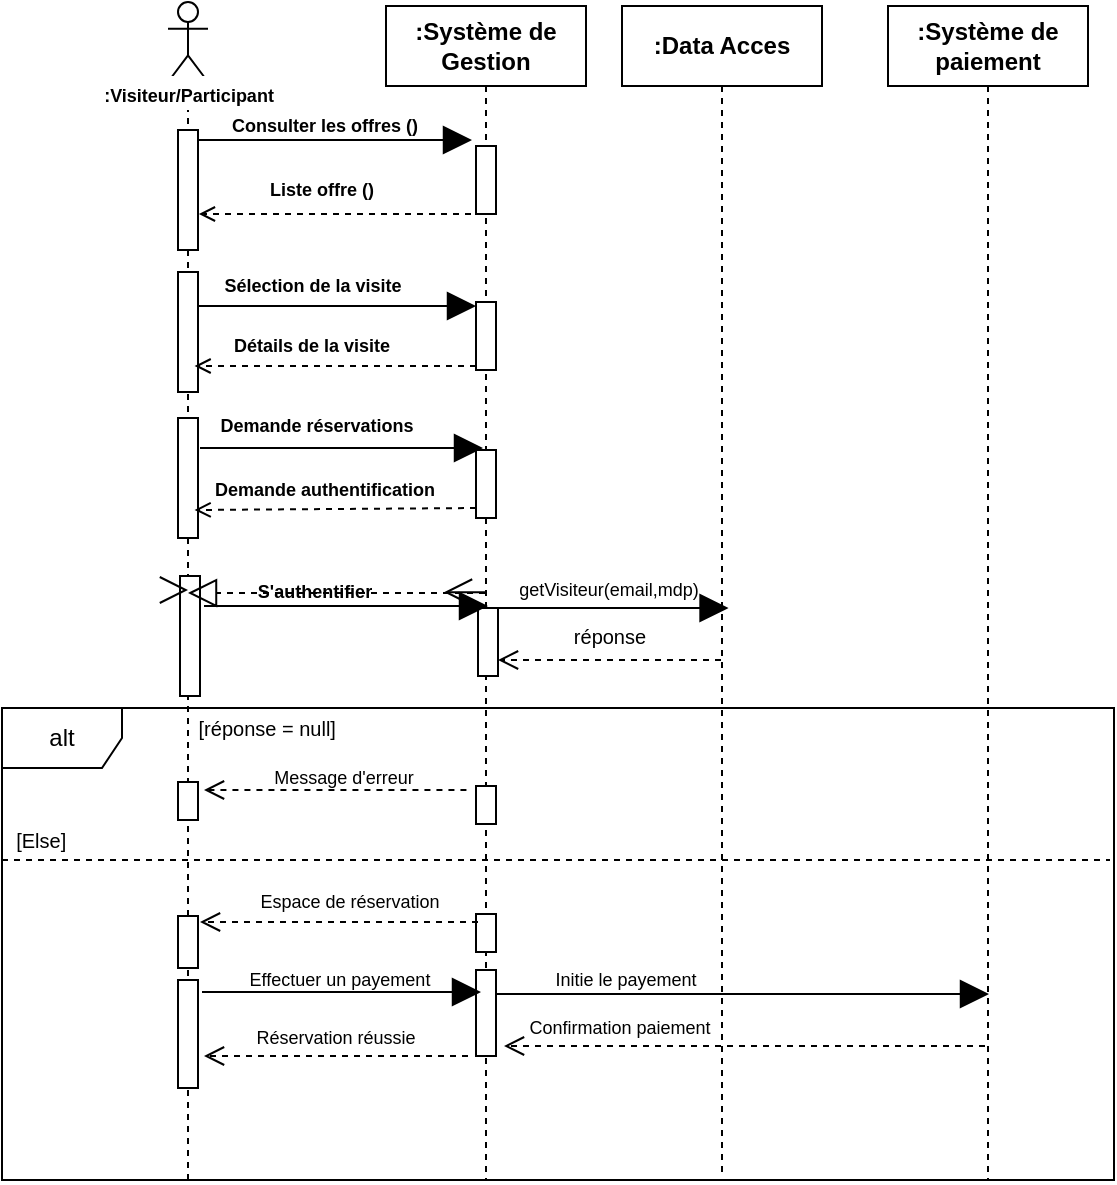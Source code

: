 <mxfile version="26.2.12">
  <diagram name="Page-1" id="2YBvvXClWsGukQMizWep">
    <mxGraphModel dx="864" dy="554" grid="0" gridSize="10" guides="1" tooltips="1" connect="1" arrows="1" fold="1" page="1" pageScale="1" pageWidth="850" pageHeight="1100" background="light-dark(#FFFFFF,#FFFFFF)" math="0" shadow="0">
      <root>
        <mxCell id="0" />
        <mxCell id="1" parent="0" />
        <mxCell id="-ynEkc6PMeDTSdzCZtb5-13" value="alt" style="shape=umlFrame;whiteSpace=wrap;html=1;pointerEvents=0;labelBorderColor=none;fillColor=light-dark(#FFFFFF,#FFFFFF);fontColor=light-dark(#000000,#000000);strokeColor=light-dark(#000000,#000000);" vertex="1" parent="1">
          <mxGeometry x="144" y="438" width="556" height="236" as="geometry" />
        </mxCell>
        <mxCell id="aM9ryv3xv72pqoxQDRHE-1" value="&lt;b&gt;:Système de Gestion&lt;/b&gt;" style="shape=umlLifeline;perimeter=lifelinePerimeter;whiteSpace=wrap;html=1;container=0;dropTarget=0;collapsible=0;recursiveResize=0;outlineConnect=0;portConstraint=eastwest;newEdgeStyle={&quot;edgeStyle&quot;:&quot;elbowEdgeStyle&quot;,&quot;elbow&quot;:&quot;vertical&quot;,&quot;curved&quot;:0,&quot;rounded&quot;:0};fillColor=light-dark(#FFFFFF, #ffffff);strokeColor=light-dark(#000000,#000000);labelBackgroundColor=none;fontColor=light-dark(#000000,#000000);" parent="1" vertex="1">
          <mxGeometry x="336" y="87" width="100" height="587" as="geometry" />
        </mxCell>
        <mxCell id="-ynEkc6PMeDTSdzCZtb5-23" value="" style="html=1;points=[[0,0,0,0,5],[0,1,0,0,-5],[1,0,0,0,5],[1,1,0,0,-5]];perimeter=orthogonalPerimeter;outlineConnect=0;targetShapes=umlLifeline;portConstraint=eastwest;newEdgeStyle={&quot;curved&quot;:0,&quot;rounded&quot;:0};fillColor=light-dark(#FFFFFF,#FFFFFF);strokeColor=light-dark(#000000,#000000);" vertex="1" parent="aM9ryv3xv72pqoxQDRHE-1">
          <mxGeometry x="45" y="70" width="10" height="34" as="geometry" />
        </mxCell>
        <mxCell id="-ynEkc6PMeDTSdzCZtb5-24" value="" style="html=1;points=[[0,0,0,0,5],[0,1,0,0,-5],[1,0,0,0,5],[1,1,0,0,-5]];perimeter=orthogonalPerimeter;outlineConnect=0;targetShapes=umlLifeline;portConstraint=eastwest;newEdgeStyle={&quot;curved&quot;:0,&quot;rounded&quot;:0};fillColor=light-dark(#FFFFFF,#FFFFFF);strokeColor=light-dark(#000000,#000000);" vertex="1" parent="aM9ryv3xv72pqoxQDRHE-1">
          <mxGeometry x="45.0" y="148" width="10" height="34" as="geometry" />
        </mxCell>
        <mxCell id="-ynEkc6PMeDTSdzCZtb5-32" value="" style="html=1;points=[[0,0,0,0,5],[0,1,0,0,-5],[1,0,0,0,5],[1,1,0,0,-5]];perimeter=orthogonalPerimeter;outlineConnect=0;targetShapes=umlLifeline;portConstraint=eastwest;newEdgeStyle={&quot;curved&quot;:0,&quot;rounded&quot;:0};fillColor=light-dark(#FFFFFF,#FFFFFF);strokeColor=light-dark(#000000,#000000);" vertex="1" parent="aM9ryv3xv72pqoxQDRHE-1">
          <mxGeometry x="45" y="222" width="10" height="34" as="geometry" />
        </mxCell>
        <mxCell id="-ynEkc6PMeDTSdzCZtb5-68" value="" style="html=1;points=[[0,0,0,0,5],[0,1,0,0,-5],[1,0,0,0,5],[1,1,0,0,-5]];perimeter=orthogonalPerimeter;outlineConnect=0;targetShapes=umlLifeline;portConstraint=eastwest;newEdgeStyle={&quot;curved&quot;:0,&quot;rounded&quot;:0};fillColor=light-dark(#FFFFFF,#FFFFFF);strokeColor=light-dark(#000000,#000000);" vertex="1" parent="aM9ryv3xv72pqoxQDRHE-1">
          <mxGeometry x="45" y="390" width="10" height="19" as="geometry" />
        </mxCell>
        <mxCell id="-ynEkc6PMeDTSdzCZtb5-70" value="" style="html=1;points=[[0,0,0,0,5],[0,1,0,0,-5],[1,0,0,0,5],[1,1,0,0,-5]];perimeter=orthogonalPerimeter;outlineConnect=0;targetShapes=umlLifeline;portConstraint=eastwest;newEdgeStyle={&quot;curved&quot;:0,&quot;rounded&quot;:0};fillColor=light-dark(#FFFFFF,#FFFFFF);strokeColor=light-dark(#000000,#000000);" vertex="1" parent="aM9ryv3xv72pqoxQDRHE-1">
          <mxGeometry x="45" y="454" width="10" height="19" as="geometry" />
        </mxCell>
        <mxCell id="-ynEkc6PMeDTSdzCZtb5-79" value="" style="html=1;points=[[0,0,0,0,5],[0,1,0,0,-5],[1,0,0,0,5],[1,1,0,0,-5]];perimeter=orthogonalPerimeter;outlineConnect=0;targetShapes=umlLifeline;portConstraint=eastwest;newEdgeStyle={&quot;curved&quot;:0,&quot;rounded&quot;:0};fillColor=light-dark(#FFFFFF,#FFFFFF);strokeColor=light-dark(#000000,#000000);" vertex="1" parent="aM9ryv3xv72pqoxQDRHE-1">
          <mxGeometry x="45" y="482" width="10" height="43" as="geometry" />
        </mxCell>
        <mxCell id="-ynEkc6PMeDTSdzCZtb5-2" value="" style="shape=umlLifeline;perimeter=lifelinePerimeter;whiteSpace=wrap;html=1;container=1;dropTarget=0;collapsible=0;recursiveResize=0;outlineConnect=0;portConstraint=eastwest;newEdgeStyle={&quot;curved&quot;:0,&quot;rounded&quot;:0};participant=umlActor;fillColor=light-dark(#FFFFFF,#000000);strokeColor=light-dark(#000000,#000000);" vertex="1" parent="1">
          <mxGeometry x="227" y="85" width="20" height="590" as="geometry" />
        </mxCell>
        <mxCell id="-ynEkc6PMeDTSdzCZtb5-15" value="" style="html=1;points=[[0,0,0,0,5],[0,1,0,0,-5],[1,0,0,0,5],[1,1,0,0,-5]];perimeter=orthogonalPerimeter;outlineConnect=0;targetShapes=umlLifeline;portConstraint=eastwest;newEdgeStyle={&quot;curved&quot;:0,&quot;rounded&quot;:0};fillColor=light-dark(#FFFFFF,#FFFFFF);strokeColor=light-dark(#000000,#000000);" vertex="1" parent="-ynEkc6PMeDTSdzCZtb5-2">
          <mxGeometry x="5" y="64" width="10" height="60" as="geometry" />
        </mxCell>
        <mxCell id="-ynEkc6PMeDTSdzCZtb5-29" value="" style="html=1;points=[[0,0,0,0,5],[0,1,0,0,-5],[1,0,0,0,5],[1,1,0,0,-5]];perimeter=orthogonalPerimeter;outlineConnect=0;targetShapes=umlLifeline;portConstraint=eastwest;newEdgeStyle={&quot;curved&quot;:0,&quot;rounded&quot;:0};fillColor=light-dark(#FFFFFF,#FFFFFF);strokeColor=light-dark(#000000,#000000);" vertex="1" parent="-ynEkc6PMeDTSdzCZtb5-2">
          <mxGeometry x="5" y="135" width="10" height="60" as="geometry" />
        </mxCell>
        <mxCell id="-ynEkc6PMeDTSdzCZtb5-37" value="" style="html=1;points=[[0,0,0,0,5],[0,1,0,0,-5],[1,0,0,0,5],[1,1,0,0,-5]];perimeter=orthogonalPerimeter;outlineConnect=0;targetShapes=umlLifeline;portConstraint=eastwest;newEdgeStyle={&quot;curved&quot;:0,&quot;rounded&quot;:0};fillColor=light-dark(#FFFFFF,#FFFFFF);strokeColor=light-dark(#000000,#000000);" vertex="1" parent="-ynEkc6PMeDTSdzCZtb5-2">
          <mxGeometry x="5" y="208" width="10" height="60" as="geometry" />
        </mxCell>
        <mxCell id="-ynEkc6PMeDTSdzCZtb5-67" value="" style="html=1;points=[[0,0,0,0,5],[0,1,0,0,-5],[1,0,0,0,5],[1,1,0,0,-5]];perimeter=orthogonalPerimeter;outlineConnect=0;targetShapes=umlLifeline;portConstraint=eastwest;newEdgeStyle={&quot;curved&quot;:0,&quot;rounded&quot;:0};fillColor=light-dark(#FFFFFF,#FFFFFF);strokeColor=light-dark(#000000,#000000);" vertex="1" parent="-ynEkc6PMeDTSdzCZtb5-2">
          <mxGeometry x="5" y="390" width="10" height="19" as="geometry" />
        </mxCell>
        <mxCell id="-ynEkc6PMeDTSdzCZtb5-69" value="" style="html=1;points=[[0,0,0,0,5],[0,1,0,0,-5],[1,0,0,0,5],[1,1,0,0,-5]];perimeter=orthogonalPerimeter;outlineConnect=0;targetShapes=umlLifeline;portConstraint=eastwest;newEdgeStyle={&quot;curved&quot;:0,&quot;rounded&quot;:0};fillColor=light-dark(#FFFFFF,#FFFFFF);strokeColor=light-dark(#000000,#000000);" vertex="1" parent="-ynEkc6PMeDTSdzCZtb5-2">
          <mxGeometry x="5" y="457" width="10" height="26" as="geometry" />
        </mxCell>
        <mxCell id="-ynEkc6PMeDTSdzCZtb5-78" value="" style="html=1;points=[[0,0,0,0,5],[0,1,0,0,-5],[1,0,0,0,5],[1,1,0,0,-5]];perimeter=orthogonalPerimeter;outlineConnect=0;targetShapes=umlLifeline;portConstraint=eastwest;newEdgeStyle={&quot;curved&quot;:0,&quot;rounded&quot;:0};fillColor=light-dark(#FFFFFF,#FFFFFF);strokeColor=light-dark(#000000,#000000);" vertex="1" parent="-ynEkc6PMeDTSdzCZtb5-2">
          <mxGeometry x="5" y="489" width="10" height="54" as="geometry" />
        </mxCell>
        <mxCell id="-ynEkc6PMeDTSdzCZtb5-12" value="" style="endArrow=block;endFill=1;endSize=12;html=1;rounded=0;strokeColor=light-dark(#000000,#000000);exitX=1;exitY=0;exitDx=0;exitDy=5;exitPerimeter=0;" edge="1" parent="1" source="-ynEkc6PMeDTSdzCZtb5-15">
          <mxGeometry width="160" relative="1" as="geometry">
            <mxPoint x="252" y="156" as="sourcePoint" />
            <mxPoint x="379" y="154" as="targetPoint" />
          </mxGeometry>
        </mxCell>
        <mxCell id="-ynEkc6PMeDTSdzCZtb5-14" value="&lt;b&gt;:Data Acces&lt;/b&gt;" style="shape=umlLifeline;perimeter=lifelinePerimeter;whiteSpace=wrap;html=1;container=1;dropTarget=0;collapsible=0;recursiveResize=0;outlineConnect=0;portConstraint=eastwest;newEdgeStyle={&quot;curved&quot;:0,&quot;rounded&quot;:0};fillColor=light-dark(#FFFFFF,#FFFFFF);fontColor=light-dark(#000000,#000000);strokeColor=light-dark(#000000,#000000);" vertex="1" parent="1">
          <mxGeometry x="454" y="87" width="100" height="586" as="geometry" />
        </mxCell>
        <mxCell id="-ynEkc6PMeDTSdzCZtb5-16" value="&lt;b&gt;:Système de paiement&lt;/b&gt;" style="shape=umlLifeline;perimeter=lifelinePerimeter;whiteSpace=wrap;html=1;container=1;dropTarget=0;collapsible=0;recursiveResize=0;outlineConnect=0;portConstraint=eastwest;newEdgeStyle={&quot;curved&quot;:0,&quot;rounded&quot;:0};fillColor=light-dark(#FFFFFF,#FFFFFF);fontColor=light-dark(#000000,#000000);strokeColor=light-dark(#000000,#000000);" vertex="1" parent="1">
          <mxGeometry x="587" y="87" width="100" height="587" as="geometry" />
        </mxCell>
        <mxCell id="-ynEkc6PMeDTSdzCZtb5-18" value="&lt;font style=&quot;color: light-dark(rgb(0, 0, 0), rgb(0, 0, 0)); font-size: 9px;&quot;&gt;&lt;b style=&quot;&quot;&gt;Consulter les offres ()&lt;/b&gt;&lt;/font&gt;" style="text;html=1;align=center;verticalAlign=middle;whiteSpace=wrap;rounded=0;" vertex="1" parent="1">
          <mxGeometry x="241" y="135" width="129" height="22" as="geometry" />
        </mxCell>
        <mxCell id="-ynEkc6PMeDTSdzCZtb5-21" value="" style="endArrow=open;html=1;rounded=0;strokeColor=light-dark(#000000,#000000);dashed=1;strokeWidth=1;endFill=0;" edge="1" parent="1">
          <mxGeometry width="50" height="50" relative="1" as="geometry">
            <mxPoint x="378.5" y="191" as="sourcePoint" />
            <mxPoint x="242.447" y="191" as="targetPoint" />
          </mxGeometry>
        </mxCell>
        <mxCell id="-ynEkc6PMeDTSdzCZtb5-22" value="&lt;font style=&quot;color: light-dark(rgb(0, 0, 0), rgb(0, 0, 0)); font-size: 9px;&quot;&gt;&lt;b style=&quot;&quot;&gt;Liste offre ()&lt;/b&gt;&lt;/font&gt;" style="text;html=1;align=center;verticalAlign=middle;whiteSpace=wrap;rounded=0;" vertex="1" parent="1">
          <mxGeometry x="245" y="167" width="118" height="22" as="geometry" />
        </mxCell>
        <mxCell id="-ynEkc6PMeDTSdzCZtb5-25" value="" style="endArrow=block;endFill=1;endSize=12;html=1;rounded=0;strokeColor=light-dark(#000000,#000000);" edge="1" parent="1" target="-ynEkc6PMeDTSdzCZtb5-24">
          <mxGeometry width="160" relative="1" as="geometry">
            <mxPoint x="242" y="237" as="sourcePoint" />
            <mxPoint x="371.28" y="237" as="targetPoint" />
          </mxGeometry>
        </mxCell>
        <mxCell id="-ynEkc6PMeDTSdzCZtb5-26" value="&lt;font style=&quot;color: light-dark(rgb(0, 0, 0), rgb(0, 0, 0)); font-size: 9px;&quot;&gt;&lt;b style=&quot;&quot;&gt;Sélection de la visite&lt;/b&gt;&lt;/font&gt;" style="text;html=1;align=center;verticalAlign=middle;whiteSpace=wrap;rounded=0;" vertex="1" parent="1">
          <mxGeometry x="241.92" y="217" width="114.72" height="17" as="geometry" />
        </mxCell>
        <mxCell id="-ynEkc6PMeDTSdzCZtb5-27" value="" style="endArrow=open;html=1;rounded=0;strokeColor=light-dark(#000000,#000000);dashed=1;strokeWidth=1;endFill=0;entryX=0;entryY=1;entryDx=0;entryDy=0;" edge="1" parent="1" target="-ynEkc6PMeDTSdzCZtb5-28">
          <mxGeometry width="50" height="50" relative="1" as="geometry">
            <mxPoint x="381" y="267" as="sourcePoint" />
            <mxPoint x="234.727" y="272" as="targetPoint" />
          </mxGeometry>
        </mxCell>
        <mxCell id="-ynEkc6PMeDTSdzCZtb5-28" value="&lt;font style=&quot;color: light-dark(rgb(0, 0, 0), rgb(0, 0, 0)); font-size: 9px;&quot;&gt;&lt;b style=&quot;&quot;&gt;Détails de la visite&lt;/b&gt;&lt;/font&gt;" style="text;html=1;align=center;verticalAlign=middle;whiteSpace=wrap;rounded=0;" vertex="1" parent="1">
          <mxGeometry x="240.28" y="245" width="118" height="22" as="geometry" />
        </mxCell>
        <mxCell id="-ynEkc6PMeDTSdzCZtb5-33" value="" style="endArrow=block;endFill=1;endSize=12;html=1;rounded=0;strokeColor=light-dark(#000000,#000000);" edge="1" parent="1">
          <mxGeometry width="160" relative="1" as="geometry">
            <mxPoint x="243" y="308" as="sourcePoint" />
            <mxPoint x="384.5" y="308" as="targetPoint" />
          </mxGeometry>
        </mxCell>
        <mxCell id="-ynEkc6PMeDTSdzCZtb5-34" value="&lt;font style=&quot;color: light-dark(rgb(0, 0, 0), rgb(0, 0, 0)); font-size: 9px;&quot;&gt;&lt;b style=&quot;&quot;&gt;Demande réservations&lt;/b&gt;&lt;/font&gt;" style="text;html=1;align=center;verticalAlign=middle;whiteSpace=wrap;rounded=0;" vertex="1" parent="1">
          <mxGeometry x="237.28" y="287" width="129" height="18" as="geometry" />
        </mxCell>
        <mxCell id="-ynEkc6PMeDTSdzCZtb5-35" value="" style="endArrow=open;html=1;rounded=0;strokeColor=light-dark(#000000,#000000);dashed=1;strokeWidth=1;endFill=0;entryX=0;entryY=1;entryDx=0;entryDy=0;exitX=0;exitY=1;exitDx=0;exitDy=-5;exitPerimeter=0;" edge="1" parent="1" target="-ynEkc6PMeDTSdzCZtb5-36" source="-ynEkc6PMeDTSdzCZtb5-32">
          <mxGeometry width="50" height="50" relative="1" as="geometry">
            <mxPoint x="373.78" y="343" as="sourcePoint" />
            <mxPoint x="237.727" y="343" as="targetPoint" />
          </mxGeometry>
        </mxCell>
        <mxCell id="-ynEkc6PMeDTSdzCZtb5-36" value="&lt;font style=&quot;color: light-dark(rgb(0, 0, 0), rgb(0, 0, 0)); font-size: 9px;&quot;&gt;&lt;b style=&quot;&quot;&gt;Demande authentification&lt;/b&gt;&lt;/font&gt;" style="text;html=1;align=center;verticalAlign=middle;whiteSpace=wrap;rounded=0;" vertex="1" parent="1">
          <mxGeometry x="240.28" y="317" width="130.72" height="22" as="geometry" />
        </mxCell>
        <mxCell id="-ynEkc6PMeDTSdzCZtb5-38" value="" style="html=1;points=[[0,0,0,0,5],[0,1,0,0,-5],[1,0,0,0,5],[1,1,0,0,-5]];perimeter=orthogonalPerimeter;outlineConnect=0;targetShapes=umlLifeline;portConstraint=eastwest;newEdgeStyle={&quot;curved&quot;:0,&quot;rounded&quot;:0};fillColor=light-dark(#FFFFFF,#FFFFFF);strokeColor=light-dark(#000000,#000000);" vertex="1" parent="1">
          <mxGeometry x="382" y="388" width="10" height="34" as="geometry" />
        </mxCell>
        <mxCell id="-ynEkc6PMeDTSdzCZtb5-39" value="" style="html=1;points=[[0,0,0,0,5],[0,1,0,0,-5],[1,0,0,0,5],[1,1,0,0,-5]];perimeter=orthogonalPerimeter;outlineConnect=0;targetShapes=umlLifeline;portConstraint=eastwest;newEdgeStyle={&quot;curved&quot;:0,&quot;rounded&quot;:0};fillColor=light-dark(#FFFFFF,#FFFFFF);strokeColor=light-dark(#000000,#000000);" vertex="1" parent="1">
          <mxGeometry x="233" y="372" width="10" height="60" as="geometry" />
        </mxCell>
        <mxCell id="-ynEkc6PMeDTSdzCZtb5-40" value="" style="endArrow=block;endFill=1;endSize=12;html=1;rounded=0;strokeColor=light-dark(#000000,#000000);" edge="1" parent="1">
          <mxGeometry width="160" relative="1" as="geometry">
            <mxPoint x="245" y="387" as="sourcePoint" />
            <mxPoint x="387" y="387" as="targetPoint" />
          </mxGeometry>
        </mxCell>
        <mxCell id="-ynEkc6PMeDTSdzCZtb5-44" value="" style="endArrow=block;endFill=1;endSize=12;html=1;rounded=0;strokeColor=light-dark(#000000,#000000);" edge="1" parent="1">
          <mxGeometry width="160" relative="1" as="geometry">
            <mxPoint x="391" y="388" as="sourcePoint" />
            <mxPoint x="507.28" y="388" as="targetPoint" />
          </mxGeometry>
        </mxCell>
        <mxCell id="-ynEkc6PMeDTSdzCZtb5-45" value="&lt;font style=&quot;color: light-dark(rgb(0, 0, 0), rgb(0, 0, 0)); font-size: 9px;&quot;&gt;getVisiteur(email,mdp)&lt;/font&gt;" style="text;html=1;align=center;verticalAlign=middle;whiteSpace=wrap;rounded=0;" vertex="1" parent="1">
          <mxGeometry x="383.28" y="369" width="129" height="18" as="geometry" />
        </mxCell>
        <mxCell id="-ynEkc6PMeDTSdzCZtb5-46" value="" style="html=1;verticalAlign=bottom;endArrow=open;dashed=1;endSize=8;curved=0;rounded=0;strokeColor=light-dark(#000000,#000000);" edge="1" parent="1" source="-ynEkc6PMeDTSdzCZtb5-14">
          <mxGeometry relative="1" as="geometry">
            <mxPoint x="472" y="414" as="sourcePoint" />
            <mxPoint x="392" y="414" as="targetPoint" />
          </mxGeometry>
        </mxCell>
        <mxCell id="-ynEkc6PMeDTSdzCZtb5-47" value="&lt;font style=&quot;color: light-dark(rgb(0, 0, 0), rgb(0, 0, 0));&quot;&gt;&lt;span style=&quot;font-size: 10px;&quot;&gt;réponse&lt;/span&gt;&lt;/font&gt;" style="text;html=1;align=center;verticalAlign=middle;whiteSpace=wrap;rounded=0;" vertex="1" parent="1">
          <mxGeometry x="417.78" y="393.5" width="60" height="17" as="geometry" />
        </mxCell>
        <mxCell id="-ynEkc6PMeDTSdzCZtb5-48" value="&lt;font style=&quot;color: light-dark(rgb(0, 0, 0), rgb(0, 0, 0)); font-size: 10px;&quot;&gt;[réponse = null]&amp;nbsp;&lt;/font&gt;" style="text;html=1;align=center;verticalAlign=middle;whiteSpace=wrap;rounded=0;" vertex="1" parent="1">
          <mxGeometry x="217" y="433" width="122" height="30" as="geometry" />
        </mxCell>
        <mxCell id="-ynEkc6PMeDTSdzCZtb5-58" value="" style="endArrow=block;dashed=1;endFill=0;endSize=12;html=1;rounded=0;" edge="1" parent="1" source="aM9ryv3xv72pqoxQDRHE-1" target="-ynEkc6PMeDTSdzCZtb5-2">
          <mxGeometry width="160" relative="1" as="geometry">
            <mxPoint x="270" y="471" as="sourcePoint" />
            <mxPoint x="430" y="471" as="targetPoint" />
          </mxGeometry>
        </mxCell>
        <mxCell id="-ynEkc6PMeDTSdzCZtb5-59" value="" style="endArrow=open;endFill=1;endSize=12;html=1;rounded=0;" edge="1" parent="1" source="-ynEkc6PMeDTSdzCZtb5-41" target="-ynEkc6PMeDTSdzCZtb5-2">
          <mxGeometry width="160" relative="1" as="geometry">
            <mxPoint x="270" y="471" as="sourcePoint" />
            <mxPoint x="430" y="471" as="targetPoint" />
          </mxGeometry>
        </mxCell>
        <mxCell id="-ynEkc6PMeDTSdzCZtb5-62" value="" style="html=1;verticalAlign=bottom;endArrow=open;dashed=1;endSize=8;curved=0;rounded=0;strokeColor=light-dark(#000000,#000000);" edge="1" parent="1">
          <mxGeometry relative="1" as="geometry">
            <mxPoint x="376.22" y="479" as="sourcePoint" />
            <mxPoint x="245" y="479" as="targetPoint" />
          </mxGeometry>
        </mxCell>
        <mxCell id="-ynEkc6PMeDTSdzCZtb5-63" value="&lt;font style=&quot;color: light-dark(rgb(0, 0, 0), rgb(0, 0, 0)); font-size: 9px;&quot;&gt;Message d&#39;erreur&lt;/font&gt;" style="text;html=1;align=center;verticalAlign=middle;whiteSpace=wrap;rounded=0;" vertex="1" parent="1">
          <mxGeometry x="278" y="463" width="74" height="17" as="geometry" />
        </mxCell>
        <mxCell id="-ynEkc6PMeDTSdzCZtb5-65" value="" style="line;strokeWidth=1;fillColor=none;align=left;verticalAlign=middle;spacingTop=-1;spacingLeft=3;spacingRight=3;rotatable=0;labelPosition=right;points=[];portConstraint=eastwest;strokeColor=light-dark(#000000,#000000);dashed=1;" vertex="1" parent="1">
          <mxGeometry x="144" y="510" width="554" height="8" as="geometry" />
        </mxCell>
        <mxCell id="-ynEkc6PMeDTSdzCZtb5-66" value="&lt;font style=&quot;color: light-dark(rgb(0, 0, 0), rgb(0, 0, 0)); font-size: 10px;&quot;&gt;[Else]&amp;nbsp;&lt;/font&gt;" style="text;html=1;align=center;verticalAlign=middle;whiteSpace=wrap;rounded=0;" vertex="1" parent="1">
          <mxGeometry x="143" y="494" width="44" height="19" as="geometry" />
        </mxCell>
        <mxCell id="-ynEkc6PMeDTSdzCZtb5-72" value="" style="html=1;verticalAlign=bottom;endArrow=open;dashed=1;endSize=8;curved=0;rounded=0;strokeColor=light-dark(#000000,#000000);" edge="1" parent="1">
          <mxGeometry relative="1" as="geometry">
            <mxPoint x="382" y="545" as="sourcePoint" />
            <mxPoint x="243" y="545" as="targetPoint" />
          </mxGeometry>
        </mxCell>
        <mxCell id="-ynEkc6PMeDTSdzCZtb5-73" value="&lt;font style=&quot;color: light-dark(rgb(0, 0, 0), rgb(0, 0, 0)); font-size: 9px;&quot;&gt;Espace de réservation&lt;/font&gt;" style="text;html=1;align=center;verticalAlign=middle;whiteSpace=wrap;rounded=0;" vertex="1" parent="1">
          <mxGeometry x="270.64" y="525" width="94.36" height="17" as="geometry" />
        </mxCell>
        <mxCell id="-ynEkc6PMeDTSdzCZtb5-74" value="" style="endArrow=block;endFill=1;endSize=12;html=1;rounded=0;strokeColor=light-dark(#000000,#000000);" edge="1" parent="1">
          <mxGeometry width="160" relative="1" as="geometry">
            <mxPoint x="244" y="580" as="sourcePoint" />
            <mxPoint x="383.5" y="580" as="targetPoint" />
          </mxGeometry>
        </mxCell>
        <mxCell id="-ynEkc6PMeDTSdzCZtb5-75" value="" style="endArrow=open;endFill=1;endSize=12;html=1;rounded=0;" edge="1" parent="1" source="aM9ryv3xv72pqoxQDRHE-1" target="-ynEkc6PMeDTSdzCZtb5-41">
          <mxGeometry width="160" relative="1" as="geometry">
            <mxPoint x="386" y="379" as="sourcePoint" />
            <mxPoint x="237" y="379" as="targetPoint" />
          </mxGeometry>
        </mxCell>
        <mxCell id="-ynEkc6PMeDTSdzCZtb5-41" value="&lt;font style=&quot;color: light-dark(rgb(0, 0, 0), rgb(0, 0, 0)); font-size: 9px;&quot;&gt;&lt;b style=&quot;&quot;&gt;S&#39;authentifier&lt;/b&gt;&lt;/font&gt;" style="text;html=1;align=center;verticalAlign=middle;whiteSpace=wrap;rounded=0;" vertex="1" parent="1">
          <mxGeometry x="236" y="370" width="129" height="18" as="geometry" />
        </mxCell>
        <mxCell id="-ynEkc6PMeDTSdzCZtb5-76" value="&lt;font style=&quot;color: light-dark(rgb(0, 0, 0), rgb(0, 0, 0)); font-size: 9px;&quot;&gt;Effectuer un payement&lt;/font&gt;" style="text;html=1;align=center;verticalAlign=middle;whiteSpace=wrap;rounded=0;" vertex="1" parent="1">
          <mxGeometry x="265.64" y="564" width="94.36" height="17" as="geometry" />
        </mxCell>
        <mxCell id="-ynEkc6PMeDTSdzCZtb5-80" value="" style="endArrow=block;endFill=1;endSize=12;html=1;rounded=0;strokeColor=light-dark(#000000,#000000);" edge="1" parent="1">
          <mxGeometry width="160" relative="1" as="geometry">
            <mxPoint x="390.5" y="581" as="sourcePoint" />
            <mxPoint x="637.5" y="581" as="targetPoint" />
          </mxGeometry>
        </mxCell>
        <mxCell id="-ynEkc6PMeDTSdzCZtb5-81" value="&lt;font style=&quot;color: light-dark(rgb(0, 0, 0), rgb(0, 0, 0)); font-size: 9px;&quot;&gt;Initie le payement&lt;/font&gt;" style="text;html=1;align=center;verticalAlign=middle;whiteSpace=wrap;rounded=0;" vertex="1" parent="1">
          <mxGeometry x="409" y="564" width="94.36" height="17" as="geometry" />
        </mxCell>
        <mxCell id="-ynEkc6PMeDTSdzCZtb5-82" value="" style="html=1;verticalAlign=bottom;endArrow=open;dashed=1;endSize=8;curved=0;rounded=0;strokeColor=light-dark(#000000,#000000);" edge="1" parent="1">
          <mxGeometry relative="1" as="geometry">
            <mxPoint x="635.5" y="607.0" as="sourcePoint" />
            <mxPoint x="395" y="607" as="targetPoint" />
          </mxGeometry>
        </mxCell>
        <mxCell id="-ynEkc6PMeDTSdzCZtb5-83" value="&lt;font style=&quot;color: light-dark(rgb(0, 0, 0), rgb(0, 0, 0)); font-size: 9px;&quot;&gt;Confirmation paiement&lt;/font&gt;" style="text;html=1;align=center;verticalAlign=middle;whiteSpace=wrap;rounded=0;" vertex="1" parent="1">
          <mxGeometry x="406" y="588" width="94.36" height="17" as="geometry" />
        </mxCell>
        <mxCell id="-ynEkc6PMeDTSdzCZtb5-84" value="" style="html=1;verticalAlign=bottom;endArrow=open;dashed=1;endSize=8;curved=0;rounded=0;strokeColor=light-dark(#000000,#000000);" edge="1" parent="1">
          <mxGeometry relative="1" as="geometry">
            <mxPoint x="377" y="612" as="sourcePoint" />
            <mxPoint x="245" y="612" as="targetPoint" />
          </mxGeometry>
        </mxCell>
        <mxCell id="-ynEkc6PMeDTSdzCZtb5-85" value="&lt;font style=&quot;color: light-dark(rgb(0, 0, 0), rgb(0, 0, 0)); font-size: 9px;&quot;&gt;Réservation réussie&lt;/font&gt;" style="text;html=1;align=center;verticalAlign=middle;whiteSpace=wrap;rounded=0;" vertex="1" parent="1">
          <mxGeometry x="263.92" y="593" width="94.36" height="17" as="geometry" />
        </mxCell>
        <mxCell id="-ynEkc6PMeDTSdzCZtb5-86" value="&lt;font style=&quot;font-size: 9px;&quot;&gt;&lt;b&gt;:Visiteur/Participant&lt;/b&gt;&lt;/font&gt;" style="text;html=1;align=center;verticalAlign=middle;whiteSpace=wrap;rounded=0;fillColor=#FFFFFF;" vertex="1" parent="1">
          <mxGeometry x="207" y="122" width="61" height="17" as="geometry" />
        </mxCell>
      </root>
    </mxGraphModel>
  </diagram>
</mxfile>
